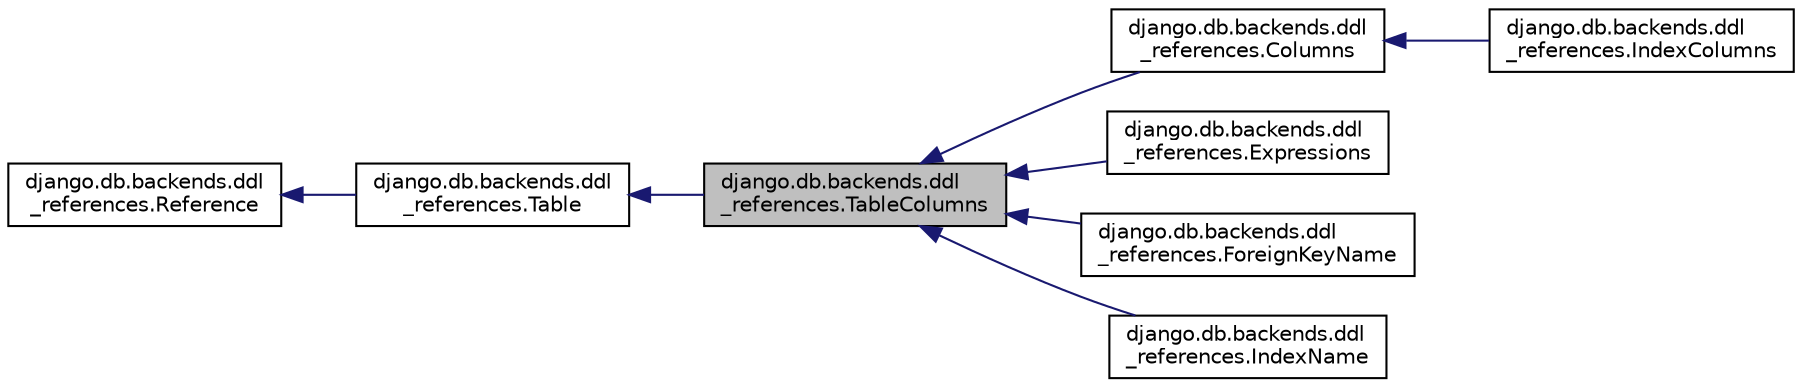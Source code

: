 digraph "django.db.backends.ddl_references.TableColumns"
{
 // LATEX_PDF_SIZE
  edge [fontname="Helvetica",fontsize="10",labelfontname="Helvetica",labelfontsize="10"];
  node [fontname="Helvetica",fontsize="10",shape=record];
  rankdir="LR";
  Node1 [label="django.db.backends.ddl\l_references.TableColumns",height=0.2,width=0.4,color="black", fillcolor="grey75", style="filled", fontcolor="black",tooltip=" "];
  Node2 -> Node1 [dir="back",color="midnightblue",fontsize="10",style="solid",fontname="Helvetica"];
  Node2 [label="django.db.backends.ddl\l_references.Table",height=0.2,width=0.4,color="black", fillcolor="white", style="filled",URL="$db/d88/classdjango_1_1db_1_1backends_1_1ddl__references_1_1_table.html",tooltip=" "];
  Node3 -> Node2 [dir="back",color="midnightblue",fontsize="10",style="solid",fontname="Helvetica"];
  Node3 [label="django.db.backends.ddl\l_references.Reference",height=0.2,width=0.4,color="black", fillcolor="white", style="filled",URL="$d2/d91/classdjango_1_1db_1_1backends_1_1ddl__references_1_1_reference.html",tooltip=" "];
  Node1 -> Node4 [dir="back",color="midnightblue",fontsize="10",style="solid",fontname="Helvetica"];
  Node4 [label="django.db.backends.ddl\l_references.Columns",height=0.2,width=0.4,color="black", fillcolor="white", style="filled",URL="$d0/deb/classdjango_1_1db_1_1backends_1_1ddl__references_1_1_columns.html",tooltip=" "];
  Node4 -> Node5 [dir="back",color="midnightblue",fontsize="10",style="solid",fontname="Helvetica"];
  Node5 [label="django.db.backends.ddl\l_references.IndexColumns",height=0.2,width=0.4,color="black", fillcolor="white", style="filled",URL="$d4/d87/classdjango_1_1db_1_1backends_1_1ddl__references_1_1_index_columns.html",tooltip=" "];
  Node1 -> Node6 [dir="back",color="midnightblue",fontsize="10",style="solid",fontname="Helvetica"];
  Node6 [label="django.db.backends.ddl\l_references.Expressions",height=0.2,width=0.4,color="black", fillcolor="white", style="filled",URL="$dd/dba/classdjango_1_1db_1_1backends_1_1ddl__references_1_1_expressions.html",tooltip=" "];
  Node1 -> Node7 [dir="back",color="midnightblue",fontsize="10",style="solid",fontname="Helvetica"];
  Node7 [label="django.db.backends.ddl\l_references.ForeignKeyName",height=0.2,width=0.4,color="black", fillcolor="white", style="filled",URL="$d7/d17/classdjango_1_1db_1_1backends_1_1ddl__references_1_1_foreign_key_name.html",tooltip=" "];
  Node1 -> Node8 [dir="back",color="midnightblue",fontsize="10",style="solid",fontname="Helvetica"];
  Node8 [label="django.db.backends.ddl\l_references.IndexName",height=0.2,width=0.4,color="black", fillcolor="white", style="filled",URL="$d4/d65/classdjango_1_1db_1_1backends_1_1ddl__references_1_1_index_name.html",tooltip=" "];
}
